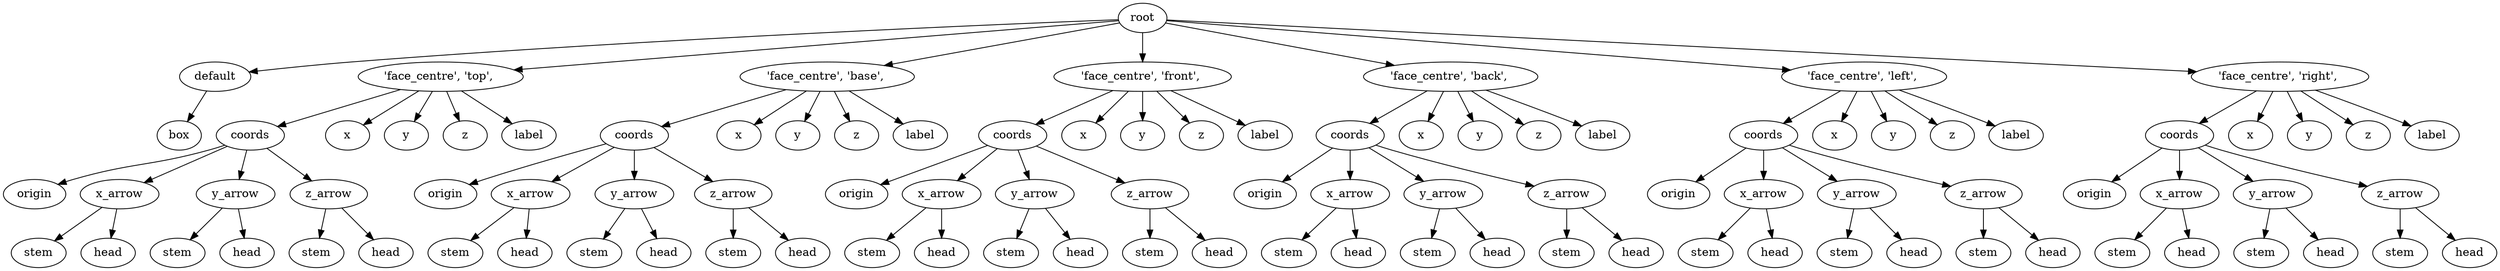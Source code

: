 digraph default {
    root_1 [label="root"];
    default_2 [label="default"];
    box_3 [label="box"];
    4 [label="'face_centre',\ 'top',\ "];
    coords_5 [label="coords"];
    origin_6 [label="origin"];
    x_arrow_7 [label="x_arrow"];
    stem_8 [label="stem"];
    head_9 [label="head"];
    y_arrow_10 [label="y_arrow"];
    stem_11 [label="stem"];
    head_12 [label="head"];
    z_arrow_13 [label="z_arrow"];
    stem_14 [label="stem"];
    head_15 [label="head"];
    x_16 [label="x"];
    y_17 [label="y"];
    z_18 [label="z"];
    label_19 [label="label"];
    20 [label="'face_centre',\ 'base',\ "];
    coords_21 [label="coords"];
    origin_22 [label="origin"];
    x_arrow_23 [label="x_arrow"];
    stem_24 [label="stem"];
    head_25 [label="head"];
    y_arrow_26 [label="y_arrow"];
    stem_27 [label="stem"];
    head_28 [label="head"];
    z_arrow_29 [label="z_arrow"];
    stem_30 [label="stem"];
    head_31 [label="head"];
    x_32 [label="x"];
    y_33 [label="y"];
    z_34 [label="z"];
    label_35 [label="label"];
    36 [label="'face_centre',\ 'front',\ "];
    coords_37 [label="coords"];
    origin_38 [label="origin"];
    x_arrow_39 [label="x_arrow"];
    stem_40 [label="stem"];
    head_41 [label="head"];
    y_arrow_42 [label="y_arrow"];
    stem_43 [label="stem"];
    head_44 [label="head"];
    z_arrow_45 [label="z_arrow"];
    stem_46 [label="stem"];
    head_47 [label="head"];
    x_48 [label="x"];
    y_49 [label="y"];
    z_50 [label="z"];
    label_51 [label="label"];
    52 [label="'face_centre',\ 'back',\ "];
    coords_53 [label="coords"];
    origin_54 [label="origin"];
    x_arrow_55 [label="x_arrow"];
    stem_56 [label="stem"];
    head_57 [label="head"];
    y_arrow_58 [label="y_arrow"];
    stem_59 [label="stem"];
    head_60 [label="head"];
    z_arrow_61 [label="z_arrow"];
    stem_62 [label="stem"];
    head_63 [label="head"];
    x_64 [label="x"];
    y_65 [label="y"];
    z_66 [label="z"];
    label_67 [label="label"];
    68 [label="'face_centre',\ 'left',\ "];
    coords_69 [label="coords"];
    origin_70 [label="origin"];
    x_arrow_71 [label="x_arrow"];
    stem_72 [label="stem"];
    head_73 [label="head"];
    y_arrow_74 [label="y_arrow"];
    stem_75 [label="stem"];
    head_76 [label="head"];
    z_arrow_77 [label="z_arrow"];
    stem_78 [label="stem"];
    head_79 [label="head"];
    x_80 [label="x"];
    y_81 [label="y"];
    z_82 [label="z"];
    label_83 [label="label"];
    84 [label="'face_centre',\ 'right',\ "];
    coords_85 [label="coords"];
    origin_86 [label="origin"];
    x_arrow_87 [label="x_arrow"];
    stem_88 [label="stem"];
    head_89 [label="head"];
    y_arrow_90 [label="y_arrow"];
    stem_91 [label="stem"];
    head_92 [label="head"];
    z_arrow_93 [label="z_arrow"];
    stem_94 [label="stem"];
    head_95 [label="head"];
    x_96 [label="x"];
    y_97 [label="y"];
    z_98 [label="z"];
    label_99 [label="label"];
    root_1 -> default_2;
    default_2 -> box_3;
    root_1 -> 4;
    4 -> coords_5;
    coords_5 -> origin_6;
    coords_5 -> x_arrow_7;
    x_arrow_7 -> stem_8;
    x_arrow_7 -> head_9;
    coords_5 -> y_arrow_10;
    y_arrow_10 -> stem_11;
    y_arrow_10 -> head_12;
    coords_5 -> z_arrow_13;
    z_arrow_13 -> stem_14;
    z_arrow_13 -> head_15;
    4 -> x_16;
    4 -> y_17;
    4 -> z_18;
    4 -> label_19;
    root_1 -> 20;
    20 -> coords_21;
    coords_21 -> origin_22;
    coords_21 -> x_arrow_23;
    x_arrow_23 -> stem_24;
    x_arrow_23 -> head_25;
    coords_21 -> y_arrow_26;
    y_arrow_26 -> stem_27;
    y_arrow_26 -> head_28;
    coords_21 -> z_arrow_29;
    z_arrow_29 -> stem_30;
    z_arrow_29 -> head_31;
    20 -> x_32;
    20 -> y_33;
    20 -> z_34;
    20 -> label_35;
    root_1 -> 36;
    36 -> coords_37;
    coords_37 -> origin_38;
    coords_37 -> x_arrow_39;
    x_arrow_39 -> stem_40;
    x_arrow_39 -> head_41;
    coords_37 -> y_arrow_42;
    y_arrow_42 -> stem_43;
    y_arrow_42 -> head_44;
    coords_37 -> z_arrow_45;
    z_arrow_45 -> stem_46;
    z_arrow_45 -> head_47;
    36 -> x_48;
    36 -> y_49;
    36 -> z_50;
    36 -> label_51;
    root_1 -> 52;
    52 -> coords_53;
    coords_53 -> origin_54;
    coords_53 -> x_arrow_55;
    x_arrow_55 -> stem_56;
    x_arrow_55 -> head_57;
    coords_53 -> y_arrow_58;
    y_arrow_58 -> stem_59;
    y_arrow_58 -> head_60;
    coords_53 -> z_arrow_61;
    z_arrow_61 -> stem_62;
    z_arrow_61 -> head_63;
    52 -> x_64;
    52 -> y_65;
    52 -> z_66;
    52 -> label_67;
    root_1 -> 68;
    68 -> coords_69;
    coords_69 -> origin_70;
    coords_69 -> x_arrow_71;
    x_arrow_71 -> stem_72;
    x_arrow_71 -> head_73;
    coords_69 -> y_arrow_74;
    y_arrow_74 -> stem_75;
    y_arrow_74 -> head_76;
    coords_69 -> z_arrow_77;
    z_arrow_77 -> stem_78;
    z_arrow_77 -> head_79;
    68 -> x_80;
    68 -> y_81;
    68 -> z_82;
    68 -> label_83;
    root_1 -> 84;
    84 -> coords_85;
    coords_85 -> origin_86;
    coords_85 -> x_arrow_87;
    x_arrow_87 -> stem_88;
    x_arrow_87 -> head_89;
    coords_85 -> y_arrow_90;
    y_arrow_90 -> stem_91;
    y_arrow_90 -> head_92;
    coords_85 -> z_arrow_93;
    z_arrow_93 -> stem_94;
    z_arrow_93 -> head_95;
    84 -> x_96;
    84 -> y_97;
    84 -> z_98;
    84 -> label_99;
}
